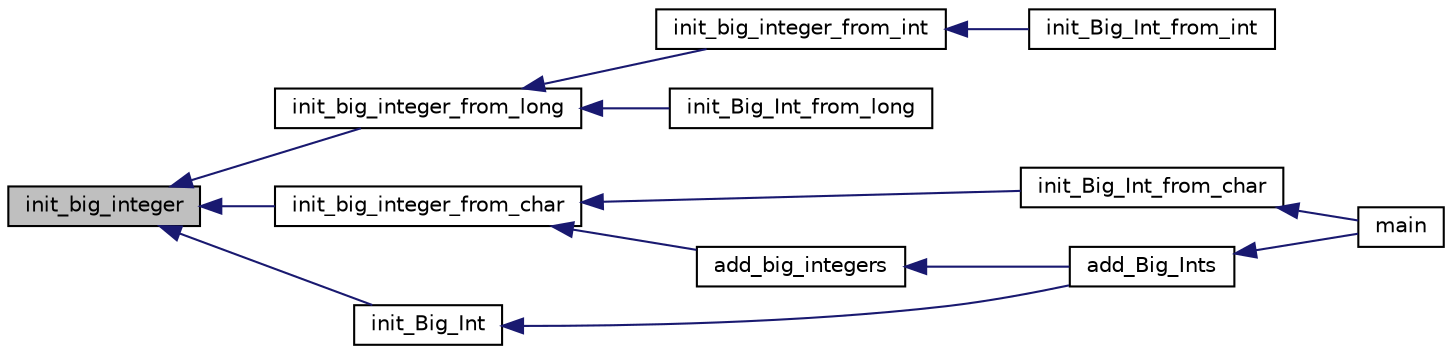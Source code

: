 digraph "init_big_integer"
{
  edge [fontname="Helvetica",fontsize="10",labelfontname="Helvetica",labelfontsize="10"];
  node [fontname="Helvetica",fontsize="10",shape=record];
  rankdir="LR";
  Node1 [label="init_big_integer",height=0.2,width=0.4,color="black", fillcolor="grey75", style="filled" fontcolor="black"];
  Node1 -> Node2 [dir="back",color="midnightblue",fontsize="10",style="solid",fontname="Helvetica"];
  Node2 [label="init_Big_Int",height=0.2,width=0.4,color="black", fillcolor="white", style="filled",URL="$big__integer_8c.html#ad2bdcff5870378868eebaebc64363bb4"];
  Node2 -> Node3 [dir="back",color="midnightblue",fontsize="10",style="solid",fontname="Helvetica"];
  Node3 [label="add_Big_Ints",height=0.2,width=0.4,color="black", fillcolor="white", style="filled",URL="$big__integer_8c.html#a80b3b1955162bdbe4a92b73a576174a1"];
  Node3 -> Node4 [dir="back",color="midnightblue",fontsize="10",style="solid",fontname="Helvetica"];
  Node4 [label="main",height=0.2,width=0.4,color="black", fillcolor="white", style="filled",URL="$big__integer__comparator_8c.html#ae66f6b31b5ad750f1fe042a706a4e3d4"];
  Node1 -> Node5 [dir="back",color="midnightblue",fontsize="10",style="solid",fontname="Helvetica"];
  Node5 [label="init_big_integer_from_long",height=0.2,width=0.4,color="black", fillcolor="white", style="filled",URL="$big__integer__impl_8c.html#a2ea84ff52859d3887e65b120068c0158"];
  Node5 -> Node6 [dir="back",color="midnightblue",fontsize="10",style="solid",fontname="Helvetica"];
  Node6 [label="init_Big_Int_from_long",height=0.2,width=0.4,color="black", fillcolor="white", style="filled",URL="$big__integer_8c.html#a0c2885b6802e073ab77344b7323b4880"];
  Node5 -> Node7 [dir="back",color="midnightblue",fontsize="10",style="solid",fontname="Helvetica"];
  Node7 [label="init_big_integer_from_int",height=0.2,width=0.4,color="black", fillcolor="white", style="filled",URL="$big__integer__impl_8c.html#a4c0bcb12462f0ee91ab4e2a50648959d"];
  Node7 -> Node8 [dir="back",color="midnightblue",fontsize="10",style="solid",fontname="Helvetica"];
  Node8 [label="init_Big_Int_from_int",height=0.2,width=0.4,color="black", fillcolor="white", style="filled",URL="$big__integer_8c.html#a70280d3fbe2128f5bd1801dddcb781c1"];
  Node1 -> Node9 [dir="back",color="midnightblue",fontsize="10",style="solid",fontname="Helvetica"];
  Node9 [label="init_big_integer_from_char",height=0.2,width=0.4,color="black", fillcolor="white", style="filled",URL="$big__integer__impl_8c.html#aa901ea9fc65455e5956685f79de483f5"];
  Node9 -> Node10 [dir="back",color="midnightblue",fontsize="10",style="solid",fontname="Helvetica"];
  Node10 [label="init_Big_Int_from_char",height=0.2,width=0.4,color="black", fillcolor="white", style="filled",URL="$big__integer_8c.html#a09afd63acdaebc41e137d03aa2381a06"];
  Node10 -> Node4 [dir="back",color="midnightblue",fontsize="10",style="solid",fontname="Helvetica"];
  Node9 -> Node11 [dir="back",color="midnightblue",fontsize="10",style="solid",fontname="Helvetica"];
  Node11 [label="add_big_integers",height=0.2,width=0.4,color="black", fillcolor="white", style="filled",URL="$big__integer__impl_8c.html#a166ce246dbb5f170130a647c7b3fabe7"];
  Node11 -> Node3 [dir="back",color="midnightblue",fontsize="10",style="solid",fontname="Helvetica"];
}
